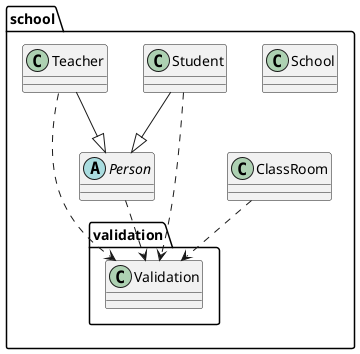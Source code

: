 @startuml
abstract class school.Person
class school.ClassRoom
class school.School
class school.Student
class school.Teacher
class school.validation.Validation
school.Person ..> school.validation.Validation
school.ClassRoom ..> school.validation.Validation
school.Student --|> school.Person
school.Student ..> school.validation.Validation
school.Teacher --|> school.Person
school.Teacher ..> school.validation.Validation
@enduml